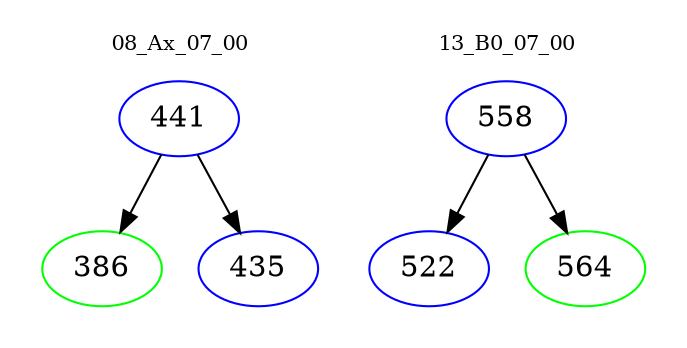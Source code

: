 digraph{
subgraph cluster_0 {
color = white
label = "08_Ax_07_00";
fontsize=10;
T0_441 [label="441", color="blue"]
T0_441 -> T0_386 [color="black"]
T0_386 [label="386", color="green"]
T0_441 -> T0_435 [color="black"]
T0_435 [label="435", color="blue"]
}
subgraph cluster_1 {
color = white
label = "13_B0_07_00";
fontsize=10;
T1_558 [label="558", color="blue"]
T1_558 -> T1_522 [color="black"]
T1_522 [label="522", color="blue"]
T1_558 -> T1_564 [color="black"]
T1_564 [label="564", color="green"]
}
}
